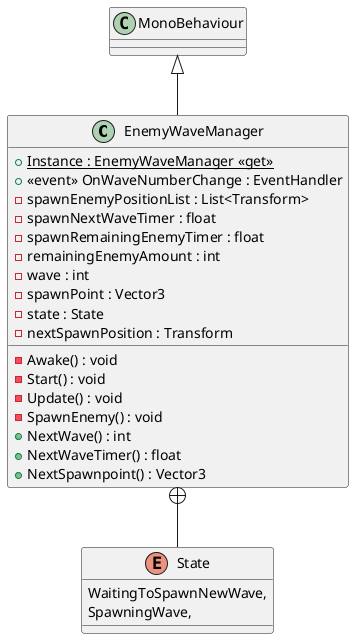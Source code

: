 @startuml
class EnemyWaveManager {
    + {static} Instance : EnemyWaveManager <<get>>
    +  <<event>> OnWaveNumberChange : EventHandler 
    - spawnEnemyPositionList : List<Transform>
    - spawnNextWaveTimer : float
    - spawnRemainingEnemyTimer : float
    - remainingEnemyAmount : int
    - wave : int
    - spawnPoint : Vector3
    - state : State
    - nextSpawnPosition : Transform
    - Awake() : void
    - Start() : void
    - Update() : void
    - SpawnEnemy() : void
    + NextWave() : int
    + NextWaveTimer() : float
    + NextSpawnpoint() : Vector3
}
enum State {
    WaitingToSpawnNewWave,
    SpawningWave,
}
MonoBehaviour <|-- EnemyWaveManager
EnemyWaveManager +-- State
@enduml
